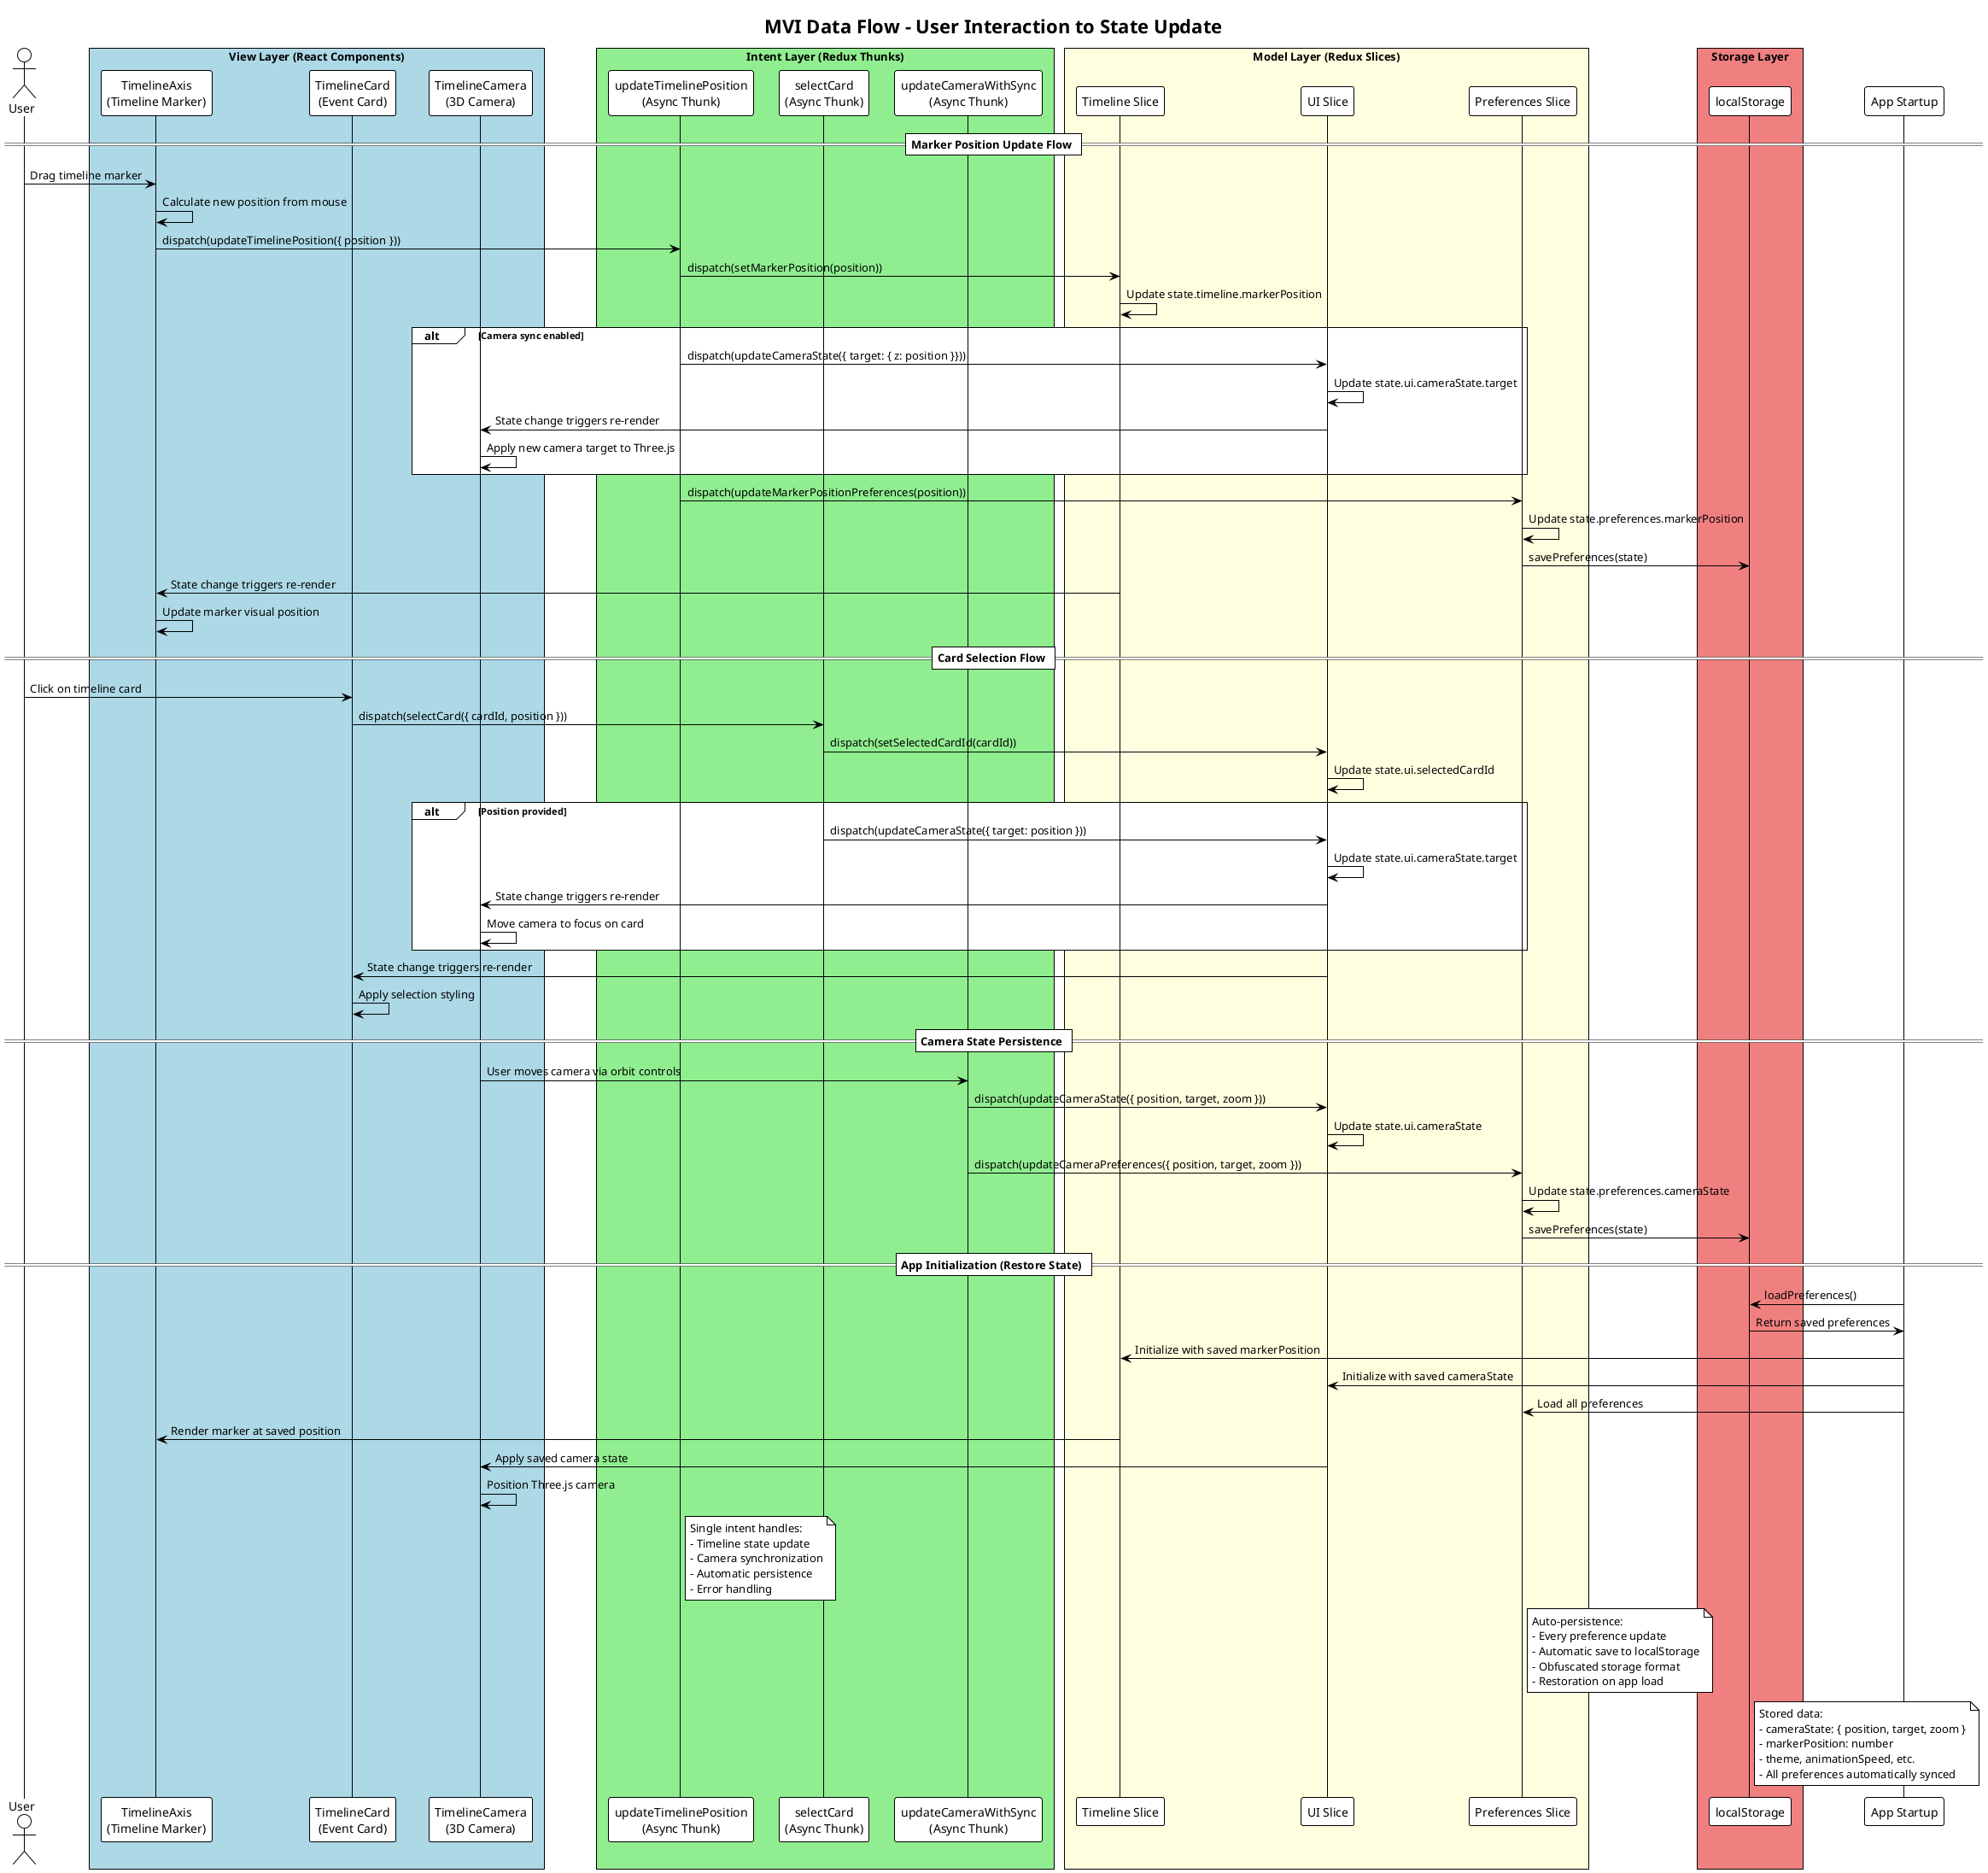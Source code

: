 @startuml mvi-data-flow
!theme plain
skinparam backgroundColor #FFFFFF

title MVI Data Flow - User Interaction to State Update

actor User as U
box "View Layer (React Components)" #LightBlue
  participant "TimelineAxis\n(Timeline Marker)" as Axis
  participant "TimelineCard\n(Event Card)" as Card
  participant "TimelineCamera\n(3D Camera)" as Camera
end box

box "Intent Layer (Redux Thunks)" #LightGreen
  participant "updateTimelinePosition\n(Async Thunk)" as UpdatePos
  participant "selectCard\n(Async Thunk)" as SelectCard
  participant "updateCameraWithSync\n(Async Thunk)" as UpdateCam
end box

box "Model Layer (Redux Slices)" #LightYellow
  participant "Timeline Slice" as TS
  participant "UI Slice" as US
  participant "Preferences Slice" as PS
end box

box "Storage Layer" #LightCoral
  participant "localStorage" as LS
end box

== Marker Position Update Flow ==
U -> Axis : Drag timeline marker
Axis -> Axis : Calculate new position from mouse
Axis -> UpdatePos : dispatch(updateTimelinePosition({ position }))

UpdatePos -> TS : dispatch(setMarkerPosition(position))
TS -> TS : Update state.timeline.markerPosition

alt Camera sync enabled
  UpdatePos -> US : dispatch(updateCameraState({ target: { z: position }}))
  US -> US : Update state.ui.cameraState.target
  US -> Camera : State change triggers re-render
  Camera -> Camera : Apply new camera target to Three.js
end

UpdatePos -> PS : dispatch(updateMarkerPositionPreferences(position))
PS -> PS : Update state.preferences.markerPosition  
PS -> LS : savePreferences(state)

TS -> Axis : State change triggers re-render
Axis -> Axis : Update marker visual position

== Card Selection Flow ==
U -> Card : Click on timeline card
Card -> SelectCard : dispatch(selectCard({ cardId, position }))

SelectCard -> US : dispatch(setSelectedCardId(cardId))
US -> US : Update state.ui.selectedCardId

alt Position provided
  SelectCard -> US : dispatch(updateCameraState({ target: position }))
  US -> US : Update state.ui.cameraState.target
  US -> Camera : State change triggers re-render
  Camera -> Camera : Move camera to focus on card
end

US -> Card : State change triggers re-render
Card -> Card : Apply selection styling

== Camera State Persistence ==
Camera -> UpdateCam : User moves camera via orbit controls
UpdateCam -> US : dispatch(updateCameraState({ position, target, zoom }))
US -> US : Update state.ui.cameraState

UpdateCam -> PS : dispatch(updateCameraPreferences({ position, target, zoom }))
PS -> PS : Update state.preferences.cameraState
PS -> LS : savePreferences(state)

== App Initialization (Restore State) ==
participant "App Startup" as AS
AS -> LS : loadPreferences()
LS -> AS : Return saved preferences

AS -> TS : Initialize with saved markerPosition
AS -> US : Initialize with saved cameraState
AS -> PS : Load all preferences

TS -> Axis : Render marker at saved position
US -> Camera : Apply saved camera state
Camera -> Camera : Position Three.js camera

note right of UpdatePos
  Single intent handles:
  - Timeline state update
  - Camera synchronization
  - Automatic persistence
  - Error handling
end note

note right of PS
  Auto-persistence:
  - Every preference update
  - Automatic save to localStorage
  - Obfuscated storage format
  - Restoration on app load
end note

note right of LS
  Stored data:
  - cameraState: { position, target, zoom }
  - markerPosition: number
  - theme, animationSpeed, etc.
  - All preferences automatically synced
end note

@enduml